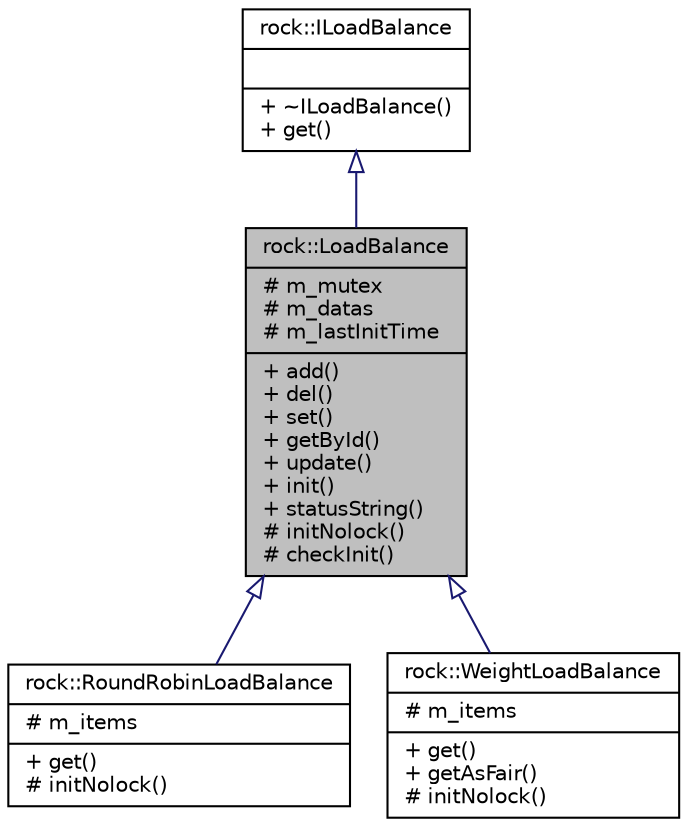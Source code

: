 digraph "rock::LoadBalance"
{
 // LATEX_PDF_SIZE
  edge [fontname="Helvetica",fontsize="10",labelfontname="Helvetica",labelfontsize="10"];
  node [fontname="Helvetica",fontsize="10",shape=record];
  Node1 [label="{rock::LoadBalance\n|# m_mutex\l# m_datas\l# m_lastInitTime\l|+ add()\l+ del()\l+ set()\l+ getById()\l+ update()\l+ init()\l+ statusString()\l# initNolock()\l# checkInit()\l}",height=0.2,width=0.4,color="black", fillcolor="grey75", style="filled", fontcolor="black",tooltip=" "];
  Node2 -> Node1 [dir="back",color="midnightblue",fontsize="10",style="solid",arrowtail="onormal"];
  Node2 [label="{rock::ILoadBalance\n||+ ~ILoadBalance()\l+ get()\l}",height=0.2,width=0.4,color="black", fillcolor="white", style="filled",URL="$classrock_1_1ILoadBalance.html",tooltip=" "];
  Node1 -> Node3 [dir="back",color="midnightblue",fontsize="10",style="solid",arrowtail="onormal"];
  Node3 [label="{rock::RoundRobinLoadBalance\n|# m_items\l|+ get()\l# initNolock()\l}",height=0.2,width=0.4,color="black", fillcolor="white", style="filled",URL="$classrock_1_1RoundRobinLoadBalance.html",tooltip=" "];
  Node1 -> Node4 [dir="back",color="midnightblue",fontsize="10",style="solid",arrowtail="onormal"];
  Node4 [label="{rock::WeightLoadBalance\n|# m_items\l|+ get()\l+ getAsFair()\l# initNolock()\l}",height=0.2,width=0.4,color="black", fillcolor="white", style="filled",URL="$classrock_1_1WeightLoadBalance.html",tooltip=" "];
}
